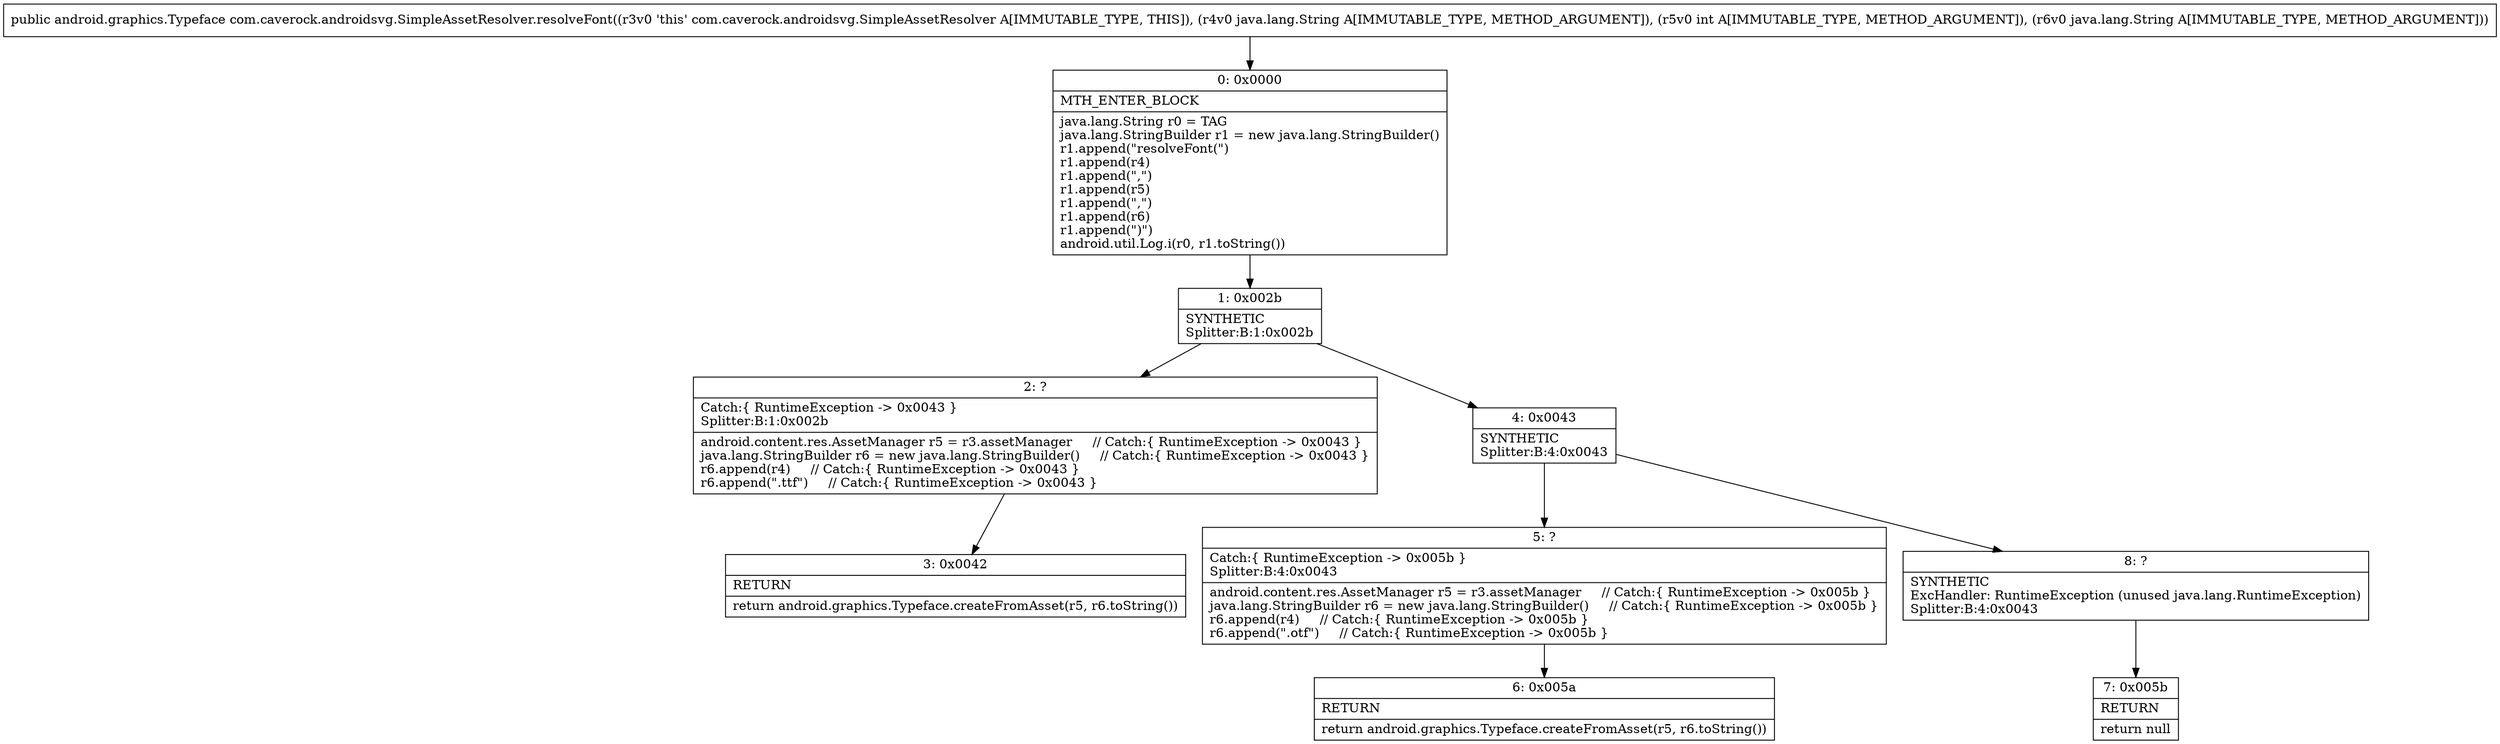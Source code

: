 digraph "CFG forcom.caverock.androidsvg.SimpleAssetResolver.resolveFont(Ljava\/lang\/String;ILjava\/lang\/String;)Landroid\/graphics\/Typeface;" {
Node_0 [shape=record,label="{0\:\ 0x0000|MTH_ENTER_BLOCK\l|java.lang.String r0 = TAG\ljava.lang.StringBuilder r1 = new java.lang.StringBuilder()\lr1.append(\"resolveFont(\")\lr1.append(r4)\lr1.append(\",\")\lr1.append(r5)\lr1.append(\",\")\lr1.append(r6)\lr1.append(\")\")\landroid.util.Log.i(r0, r1.toString())\l}"];
Node_1 [shape=record,label="{1\:\ 0x002b|SYNTHETIC\lSplitter:B:1:0x002b\l}"];
Node_2 [shape=record,label="{2\:\ ?|Catch:\{ RuntimeException \-\> 0x0043 \}\lSplitter:B:1:0x002b\l|android.content.res.AssetManager r5 = r3.assetManager     \/\/ Catch:\{ RuntimeException \-\> 0x0043 \}\ljava.lang.StringBuilder r6 = new java.lang.StringBuilder()     \/\/ Catch:\{ RuntimeException \-\> 0x0043 \}\lr6.append(r4)     \/\/ Catch:\{ RuntimeException \-\> 0x0043 \}\lr6.append(\".ttf\")     \/\/ Catch:\{ RuntimeException \-\> 0x0043 \}\l}"];
Node_3 [shape=record,label="{3\:\ 0x0042|RETURN\l|return android.graphics.Typeface.createFromAsset(r5, r6.toString())\l}"];
Node_4 [shape=record,label="{4\:\ 0x0043|SYNTHETIC\lSplitter:B:4:0x0043\l}"];
Node_5 [shape=record,label="{5\:\ ?|Catch:\{ RuntimeException \-\> 0x005b \}\lSplitter:B:4:0x0043\l|android.content.res.AssetManager r5 = r3.assetManager     \/\/ Catch:\{ RuntimeException \-\> 0x005b \}\ljava.lang.StringBuilder r6 = new java.lang.StringBuilder()     \/\/ Catch:\{ RuntimeException \-\> 0x005b \}\lr6.append(r4)     \/\/ Catch:\{ RuntimeException \-\> 0x005b \}\lr6.append(\".otf\")     \/\/ Catch:\{ RuntimeException \-\> 0x005b \}\l}"];
Node_6 [shape=record,label="{6\:\ 0x005a|RETURN\l|return android.graphics.Typeface.createFromAsset(r5, r6.toString())\l}"];
Node_7 [shape=record,label="{7\:\ 0x005b|RETURN\l|return null\l}"];
Node_8 [shape=record,label="{8\:\ ?|SYNTHETIC\lExcHandler: RuntimeException (unused java.lang.RuntimeException)\lSplitter:B:4:0x0043\l}"];
MethodNode[shape=record,label="{public android.graphics.Typeface com.caverock.androidsvg.SimpleAssetResolver.resolveFont((r3v0 'this' com.caverock.androidsvg.SimpleAssetResolver A[IMMUTABLE_TYPE, THIS]), (r4v0 java.lang.String A[IMMUTABLE_TYPE, METHOD_ARGUMENT]), (r5v0 int A[IMMUTABLE_TYPE, METHOD_ARGUMENT]), (r6v0 java.lang.String A[IMMUTABLE_TYPE, METHOD_ARGUMENT])) }"];
MethodNode -> Node_0;
Node_0 -> Node_1;
Node_1 -> Node_2;
Node_1 -> Node_4;
Node_2 -> Node_3;
Node_4 -> Node_5;
Node_4 -> Node_8;
Node_5 -> Node_6;
Node_8 -> Node_7;
}

